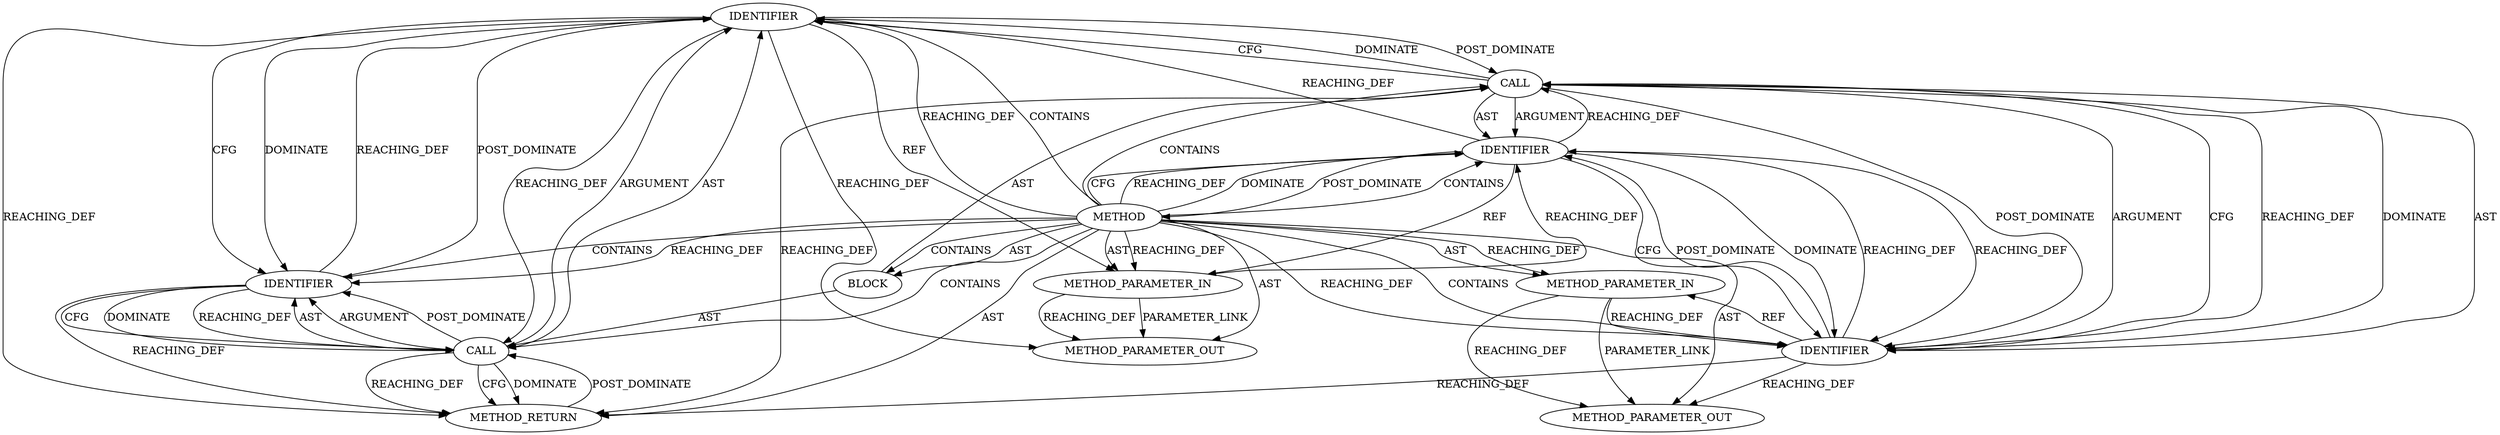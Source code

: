 digraph {
  4815 [label=IDENTIFIER ORDER=1 ARGUMENT_INDEX=1 CODE="aead_req" COLUMN_NUMBER=22 LINE_NUMBER=130 TYPE_FULL_NAME="aead_request*" NAME="aead_req"]
  21380 [label=METHOD_PARAMETER_OUT ORDER=1 CODE="struct aead_request *aead_req" IS_VARIADIC=false COLUMN_NUMBER=35 LINE_NUMBER=126 TYPE_FULL_NAME="aead_request*" EVALUATION_STRATEGY="BY_VALUE" INDEX=1 NAME="aead_req"]
  4816 [label=IDENTIFIER ORDER=2 ARGUMENT_INDEX=2 CODE="TLS_AAD_SPACE_SIZE" COLUMN_NUMBER=32 LINE_NUMBER=130 TYPE_FULL_NAME="ANY" NAME="TLS_AAD_SPACE_SIZE"]
  4809 [label=METHOD_PARAMETER_IN ORDER=2 CODE="struct crypto_aead *aead" IS_VARIADIC=false COLUMN_NUMBER=7 LINE_NUMBER=127 TYPE_FULL_NAME="crypto_aead*" EVALUATION_STRATEGY="BY_VALUE" INDEX=2 NAME="aead"]
  4812 [label=IDENTIFIER ORDER=1 ARGUMENT_INDEX=1 CODE="aead_req" COLUMN_NUMBER=23 LINE_NUMBER=129 TYPE_FULL_NAME="aead_request*" NAME="aead_req"]
  4811 [label=CALL ORDER=1 ARGUMENT_INDEX=-1 CODE="aead_request_set_tfm(aead_req, aead)" COLUMN_NUMBER=2 METHOD_FULL_NAME="aead_request_set_tfm" LINE_NUMBER=129 TYPE_FULL_NAME="<empty>" DISPATCH_TYPE="STATIC_DISPATCH" SIGNATURE="" NAME="aead_request_set_tfm"]
  4813 [label=IDENTIFIER ORDER=2 ARGUMENT_INDEX=2 CODE="aead" COLUMN_NUMBER=33 LINE_NUMBER=129 TYPE_FULL_NAME="crypto_aead*" NAME="aead"]
  4810 [label=BLOCK ORDER=3 ARGUMENT_INDEX=-1 CODE="{
	aead_request_set_tfm(aead_req, aead);
	aead_request_set_ad(aead_req, TLS_AAD_SPACE_SIZE);
}" COLUMN_NUMBER=1 LINE_NUMBER=128 TYPE_FULL_NAME="void"]
  4817 [label=METHOD_RETURN ORDER=4 CODE="RET" COLUMN_NUMBER=1 LINE_NUMBER=126 TYPE_FULL_NAME="void" EVALUATION_STRATEGY="BY_VALUE"]
  4808 [label=METHOD_PARAMETER_IN ORDER=1 CODE="struct aead_request *aead_req" IS_VARIADIC=false COLUMN_NUMBER=35 LINE_NUMBER=126 TYPE_FULL_NAME="aead_request*" EVALUATION_STRATEGY="BY_VALUE" INDEX=1 NAME="aead_req"]
  4807 [label=METHOD COLUMN_NUMBER=1 LINE_NUMBER=126 COLUMN_NUMBER_END=1 IS_EXTERNAL=false SIGNATURE="void tls_init_aead_request (aead_request*,crypto_aead*)" NAME="tls_init_aead_request" AST_PARENT_TYPE="TYPE_DECL" AST_PARENT_FULL_NAME="tls_device_fallback.c:<global>" ORDER=3 CODE="static void tls_init_aead_request(struct aead_request *aead_req,
				  struct crypto_aead *aead)
{
	aead_request_set_tfm(aead_req, aead);
	aead_request_set_ad(aead_req, TLS_AAD_SPACE_SIZE);
}" FULL_NAME="tls_init_aead_request" LINE_NUMBER_END=131 FILENAME="tls_device_fallback.c"]
  4814 [label=CALL ORDER=2 ARGUMENT_INDEX=-1 CODE="aead_request_set_ad(aead_req, TLS_AAD_SPACE_SIZE)" COLUMN_NUMBER=2 METHOD_FULL_NAME="aead_request_set_ad" LINE_NUMBER=130 TYPE_FULL_NAME="<empty>" DISPATCH_TYPE="STATIC_DISPATCH" SIGNATURE="" NAME="aead_request_set_ad"]
  21381 [label=METHOD_PARAMETER_OUT ORDER=2 CODE="struct crypto_aead *aead" IS_VARIADIC=false COLUMN_NUMBER=7 LINE_NUMBER=127 TYPE_FULL_NAME="crypto_aead*" EVALUATION_STRATEGY="BY_VALUE" INDEX=2 NAME="aead"]
  4811 -> 4815 [label=CFG ]
  4815 -> 21380 [label=REACHING_DEF VARIABLE="aead_req"]
  4811 -> 4812 [label=AST ]
  4814 -> 4817 [label=REACHING_DEF VARIABLE="aead_request_set_ad(aead_req, TLS_AAD_SPACE_SIZE)"]
  4812 -> 4813 [label=REACHING_DEF VARIABLE="aead_req"]
  4807 -> 4815 [label=CONTAINS ]
  4814 -> 4817 [label=CFG ]
  4811 -> 4817 [label=REACHING_DEF VARIABLE="aead_request_set_tfm(aead_req, aead)"]
  4813 -> 4817 [label=REACHING_DEF VARIABLE="aead"]
  4808 -> 21380 [label=REACHING_DEF VARIABLE="aead_req"]
  4810 -> 4811 [label=AST ]
  4807 -> 4811 [label=CONTAINS ]
  4814 -> 4816 [label=AST ]
  4807 -> 4809 [label=REACHING_DEF VARIABLE=""]
  4807 -> 4813 [label=CONTAINS ]
  4814 -> 4816 [label=ARGUMENT ]
  4807 -> 4812 [label=CONTAINS ]
  4812 -> 4815 [label=REACHING_DEF VARIABLE="aead_req"]
  4807 -> 4812 [label=CFG ]
  4807 -> 4815 [label=REACHING_DEF VARIABLE=""]
  4807 -> 4812 [label=REACHING_DEF VARIABLE=""]
  4812 -> 4808 [label=REF ]
  4813 -> 4811 [label=CFG ]
  4811 -> 4813 [label=AST ]
  4816 -> 4815 [label=REACHING_DEF VARIABLE="TLS_AAD_SPACE_SIZE"]
  4807 -> 4810 [label=CONTAINS ]
  4813 -> 4811 [label=REACHING_DEF VARIABLE="aead"]
  4813 -> 4812 [label=REACHING_DEF VARIABLE="aead"]
  4807 -> 4813 [label=REACHING_DEF VARIABLE=""]
  4810 -> 4814 [label=AST ]
  4813 -> 4811 [label=DOMINATE ]
  4809 -> 21381 [label=REACHING_DEF VARIABLE="aead"]
  4816 -> 4814 [label=CFG ]
  4809 -> 21381 [label=PARAMETER_LINK ]
  4817 -> 4814 [label=POST_DOMINATE ]
  4813 -> 4809 [label=REF ]
  4815 -> 4808 [label=REF ]
  4807 -> 4816 [label=CONTAINS ]
  4816 -> 4817 [label=REACHING_DEF VARIABLE="TLS_AAD_SPACE_SIZE"]
  4807 -> 21380 [label=AST ]
  4816 -> 4815 [label=POST_DOMINATE ]
  4811 -> 4815 [label=DOMINATE ]
  4812 -> 4813 [label=DOMINATE ]
  4813 -> 21381 [label=REACHING_DEF VARIABLE="aead"]
  4807 -> 4814 [label=CONTAINS ]
  4815 -> 4817 [label=REACHING_DEF VARIABLE="aead_req"]
  4807 -> 4810 [label=AST ]
  4807 -> 4817 [label=AST ]
  4809 -> 4813 [label=REACHING_DEF VARIABLE="aead"]
  4814 -> 4817 [label=DOMINATE ]
  4807 -> 21381 [label=AST ]
  4808 -> 21380 [label=PARAMETER_LINK ]
  4811 -> 4812 [label=ARGUMENT ]
  4815 -> 4816 [label=DOMINATE ]
  4814 -> 4815 [label=ARGUMENT ]
  4815 -> 4816 [label=CFG ]
  4811 -> 4813 [label=POST_DOMINATE ]
  4812 -> 4807 [label=POST_DOMINATE ]
  4814 -> 4816 [label=POST_DOMINATE ]
  4807 -> 4809 [label=AST ]
  4807 -> 4808 [label=AST ]
  4816 -> 4814 [label=DOMINATE ]
  4814 -> 4815 [label=AST ]
  4815 -> 4814 [label=REACHING_DEF VARIABLE="aead_req"]
  4811 -> 4813 [label=ARGUMENT ]
  4812 -> 4813 [label=CFG ]
  4807 -> 4816 [label=REACHING_DEF VARIABLE=""]
  4813 -> 4812 [label=POST_DOMINATE ]
  4807 -> 4808 [label=REACHING_DEF VARIABLE=""]
  4807 -> 4812 [label=DOMINATE ]
  4816 -> 4814 [label=REACHING_DEF VARIABLE="TLS_AAD_SPACE_SIZE"]
  4815 -> 4811 [label=POST_DOMINATE ]
  4812 -> 4811 [label=REACHING_DEF VARIABLE="aead_req"]
  4808 -> 4812 [label=REACHING_DEF VARIABLE="aead_req"]
}
